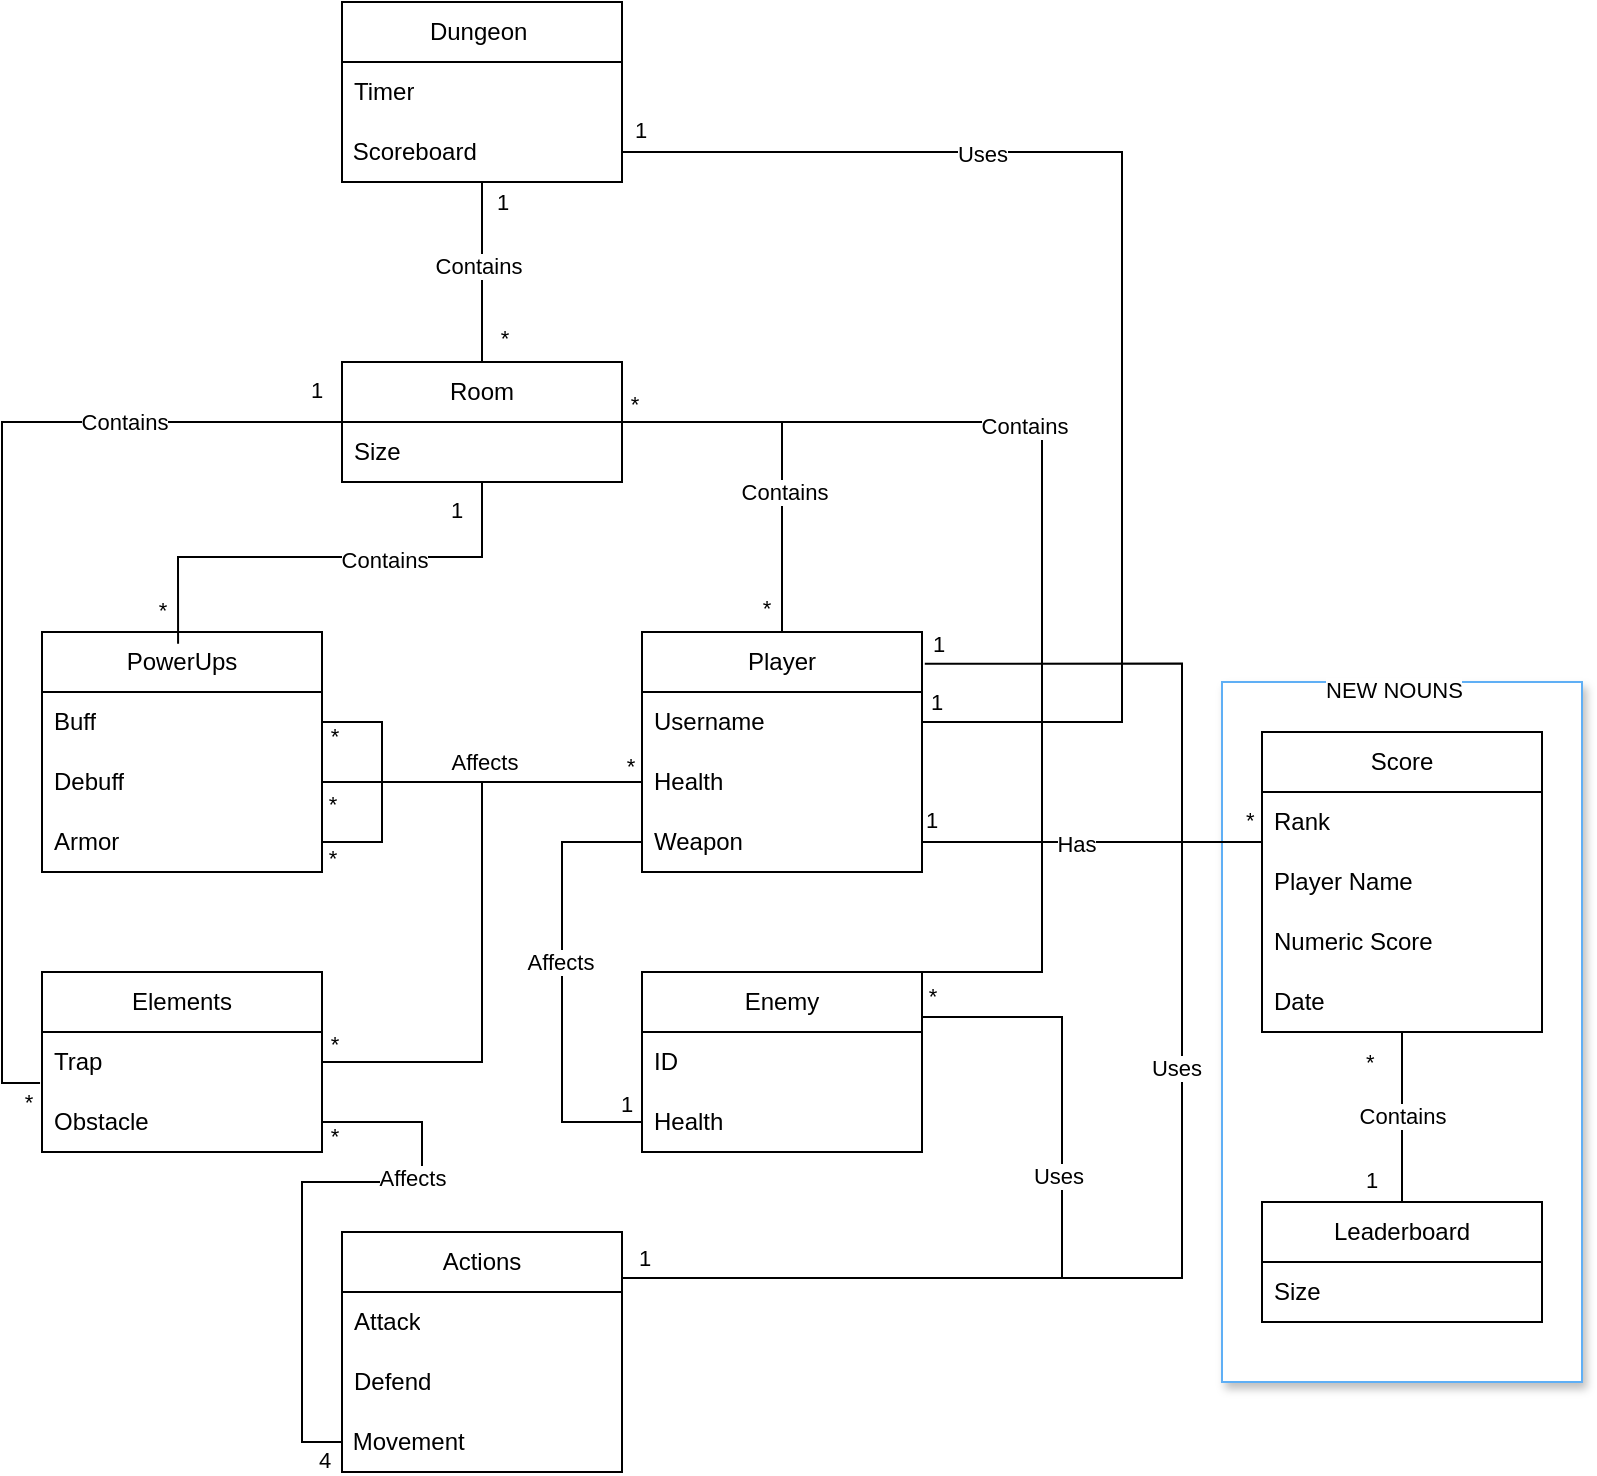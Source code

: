 <mxfile version="22.0.4" type="device">
  <diagram name="Page-1" id="lQlYbR2WJlWnqfMcDZ8_">
    <mxGraphModel dx="1395" dy="625" grid="1" gridSize="10" guides="1" tooltips="1" connect="1" arrows="1" fold="1" page="1" pageScale="1" pageWidth="850" pageHeight="1100" math="0" shadow="0">
      <root>
        <mxCell id="0" />
        <mxCell id="1" parent="0" />
        <mxCell id="EvFX-ijOTL65VQPFfVUt-34" value="" style="rounded=0;whiteSpace=wrap;html=1;strokeColor=#5FAFF5;shadow=1;" vertex="1" parent="1">
          <mxGeometry x="630" y="360" width="180" height="350" as="geometry" />
        </mxCell>
        <mxCell id="Wj2wznXxhetb8olXi2RA-45" value="Player" style="swimlane;fontStyle=0;childLayout=stackLayout;horizontal=1;startSize=30;horizontalStack=0;resizeParent=1;resizeParentMax=0;resizeLast=0;collapsible=1;marginBottom=0;whiteSpace=wrap;html=1;" parent="1" vertex="1">
          <mxGeometry x="340" y="335" width="140" height="120" as="geometry" />
        </mxCell>
        <mxCell id="Wj2wznXxhetb8olXi2RA-46" value="Username" style="text;strokeColor=none;fillColor=none;align=left;verticalAlign=middle;spacingLeft=4;spacingRight=4;overflow=hidden;points=[[0,0.5],[1,0.5]];portConstraint=eastwest;rotatable=0;whiteSpace=wrap;html=1;" parent="Wj2wznXxhetb8olXi2RA-45" vertex="1">
          <mxGeometry y="30" width="140" height="30" as="geometry" />
        </mxCell>
        <mxCell id="Wj2wznXxhetb8olXi2RA-47" value="Health" style="text;strokeColor=none;fillColor=none;align=left;verticalAlign=middle;spacingLeft=4;spacingRight=4;overflow=hidden;points=[[0,0.5],[1,0.5]];portConstraint=eastwest;rotatable=0;whiteSpace=wrap;html=1;" parent="Wj2wznXxhetb8olXi2RA-45" vertex="1">
          <mxGeometry y="60" width="140" height="30" as="geometry" />
        </mxCell>
        <mxCell id="Wj2wznXxhetb8olXi2RA-48" value="Weapon" style="text;strokeColor=none;fillColor=none;align=left;verticalAlign=middle;spacingLeft=4;spacingRight=4;overflow=hidden;points=[[0,0.5],[1,0.5]];portConstraint=eastwest;rotatable=0;whiteSpace=wrap;html=1;" parent="Wj2wznXxhetb8olXi2RA-45" vertex="1">
          <mxGeometry y="90" width="140" height="30" as="geometry" />
        </mxCell>
        <mxCell id="Wj2wznXxhetb8olXi2RA-103" style="edgeStyle=orthogonalEdgeStyle;rounded=0;orthogonalLoop=1;jettySize=auto;html=1;exitX=1;exitY=0.25;exitDx=0;exitDy=0;entryX=1;entryY=0.25;entryDx=0;entryDy=0;endArrow=none;endFill=0;" parent="1" source="Wj2wznXxhetb8olXi2RA-57" target="Wj2wznXxhetb8olXi2RA-89" edge="1">
          <mxGeometry relative="1" as="geometry">
            <Array as="points">
              <mxPoint x="550" y="528" />
              <mxPoint x="550" y="658" />
            </Array>
          </mxGeometry>
        </mxCell>
        <mxCell id="Wj2wznXxhetb8olXi2RA-104" value="Uses" style="edgeLabel;html=1;align=center;verticalAlign=middle;resizable=0;points=[];" parent="Wj2wznXxhetb8olXi2RA-103" vertex="1" connectable="0">
          <mxGeometry x="-0.302" y="-2" relative="1" as="geometry">
            <mxPoint as="offset" />
          </mxGeometry>
        </mxCell>
        <mxCell id="Wj2wznXxhetb8olXi2RA-57" value="Enemy" style="swimlane;fontStyle=0;childLayout=stackLayout;horizontal=1;startSize=30;horizontalStack=0;resizeParent=1;resizeParentMax=0;resizeLast=0;collapsible=1;marginBottom=0;whiteSpace=wrap;html=1;" parent="1" vertex="1">
          <mxGeometry x="340" y="505" width="140" height="90" as="geometry" />
        </mxCell>
        <mxCell id="Wj2wznXxhetb8olXi2RA-58" value="ID" style="text;strokeColor=none;fillColor=none;align=left;verticalAlign=middle;spacingLeft=4;spacingRight=4;overflow=hidden;points=[[0,0.5],[1,0.5]];portConstraint=eastwest;rotatable=0;whiteSpace=wrap;html=1;" parent="Wj2wznXxhetb8olXi2RA-57" vertex="1">
          <mxGeometry y="30" width="140" height="30" as="geometry" />
        </mxCell>
        <mxCell id="Wj2wznXxhetb8olXi2RA-59" value="Health" style="text;strokeColor=none;fillColor=none;align=left;verticalAlign=middle;spacingLeft=4;spacingRight=4;overflow=hidden;points=[[0,0.5],[1,0.5]];portConstraint=eastwest;rotatable=0;whiteSpace=wrap;html=1;" parent="Wj2wznXxhetb8olXi2RA-57" vertex="1">
          <mxGeometry y="60" width="140" height="30" as="geometry" />
        </mxCell>
        <mxCell id="Wj2wznXxhetb8olXi2RA-61" value="PowerUps" style="swimlane;fontStyle=0;childLayout=stackLayout;horizontal=1;startSize=30;horizontalStack=0;resizeParent=1;resizeParentMax=0;resizeLast=0;collapsible=1;marginBottom=0;whiteSpace=wrap;html=1;" parent="1" vertex="1">
          <mxGeometry x="40" y="335" width="140" height="120" as="geometry" />
        </mxCell>
        <mxCell id="Wj2wznXxhetb8olXi2RA-62" value="Buff" style="text;strokeColor=none;fillColor=none;align=left;verticalAlign=middle;spacingLeft=4;spacingRight=4;overflow=hidden;points=[[0,0.5],[1,0.5]];portConstraint=eastwest;rotatable=0;whiteSpace=wrap;html=1;" parent="Wj2wznXxhetb8olXi2RA-61" vertex="1">
          <mxGeometry y="30" width="140" height="30" as="geometry" />
        </mxCell>
        <mxCell id="Wj2wznXxhetb8olXi2RA-63" value="Debuff" style="text;strokeColor=none;fillColor=none;align=left;verticalAlign=middle;spacingLeft=4;spacingRight=4;overflow=hidden;points=[[0,0.5],[1,0.5]];portConstraint=eastwest;rotatable=0;whiteSpace=wrap;html=1;" parent="Wj2wznXxhetb8olXi2RA-61" vertex="1">
          <mxGeometry y="60" width="140" height="30" as="geometry" />
        </mxCell>
        <mxCell id="Wj2wznXxhetb8olXi2RA-64" value="Armor" style="text;strokeColor=none;fillColor=none;align=left;verticalAlign=middle;spacingLeft=4;spacingRight=4;overflow=hidden;points=[[0,0.5],[1,0.5]];portConstraint=eastwest;rotatable=0;whiteSpace=wrap;html=1;" parent="Wj2wznXxhetb8olXi2RA-61" vertex="1">
          <mxGeometry y="90" width="140" height="30" as="geometry" />
        </mxCell>
        <mxCell id="Wj2wznXxhetb8olXi2RA-65" value="Elements" style="swimlane;fontStyle=0;childLayout=stackLayout;horizontal=1;startSize=30;horizontalStack=0;resizeParent=1;resizeParentMax=0;resizeLast=0;collapsible=1;marginBottom=0;whiteSpace=wrap;html=1;" parent="1" vertex="1">
          <mxGeometry x="40" y="505" width="140" height="90" as="geometry" />
        </mxCell>
        <mxCell id="Wj2wznXxhetb8olXi2RA-66" value="Trap" style="text;strokeColor=none;fillColor=none;align=left;verticalAlign=middle;spacingLeft=4;spacingRight=4;overflow=hidden;points=[[0,0.5],[1,0.5]];portConstraint=eastwest;rotatable=0;whiteSpace=wrap;html=1;" parent="Wj2wznXxhetb8olXi2RA-65" vertex="1">
          <mxGeometry y="30" width="140" height="30" as="geometry" />
        </mxCell>
        <mxCell id="Wj2wznXxhetb8olXi2RA-67" value="Obstacle" style="text;strokeColor=none;fillColor=none;align=left;verticalAlign=middle;spacingLeft=4;spacingRight=4;overflow=hidden;points=[[0,0.5],[1,0.5]];portConstraint=eastwest;rotatable=0;whiteSpace=wrap;html=1;" parent="Wj2wznXxhetb8olXi2RA-65" vertex="1">
          <mxGeometry y="60" width="140" height="30" as="geometry" />
        </mxCell>
        <mxCell id="Wj2wznXxhetb8olXi2RA-73" style="edgeStyle=orthogonalEdgeStyle;rounded=0;orthogonalLoop=1;jettySize=auto;html=1;entryX=0.486;entryY=0.049;entryDx=0;entryDy=0;entryPerimeter=0;exitX=0.5;exitY=1;exitDx=0;exitDy=0;endArrow=none;endFill=0;" parent="1" source="Wj2wznXxhetb8olXi2RA-69" target="Wj2wznXxhetb8olXi2RA-61" edge="1">
          <mxGeometry relative="1" as="geometry" />
        </mxCell>
        <mxCell id="Wj2wznXxhetb8olXi2RA-74" value="Contains" style="edgeLabel;html=1;align=center;verticalAlign=middle;resizable=0;points=[];" parent="Wj2wznXxhetb8olXi2RA-73" vertex="1" connectable="0">
          <mxGeometry x="-0.254" y="1" relative="1" as="geometry">
            <mxPoint as="offset" />
          </mxGeometry>
        </mxCell>
        <mxCell id="Wj2wznXxhetb8olXi2RA-75" style="edgeStyle=orthogonalEdgeStyle;rounded=0;orthogonalLoop=1;jettySize=auto;html=1;entryX=-0.007;entryY=-0.15;entryDx=0;entryDy=0;entryPerimeter=0;endArrow=none;endFill=0;" parent="1" source="Wj2wznXxhetb8olXi2RA-69" target="Wj2wznXxhetb8olXi2RA-67" edge="1">
          <mxGeometry relative="1" as="geometry">
            <Array as="points">
              <mxPoint x="20" y="230" />
              <mxPoint x="20" y="561" />
            </Array>
          </mxGeometry>
        </mxCell>
        <mxCell id="Wj2wznXxhetb8olXi2RA-76" value="Contains" style="edgeLabel;html=1;align=center;verticalAlign=middle;resizable=0;points=[];" parent="Wj2wznXxhetb8olXi2RA-75" vertex="1" connectable="0">
          <mxGeometry x="-0.722" y="2" relative="1" as="geometry">
            <mxPoint x="-37" y="-2" as="offset" />
          </mxGeometry>
        </mxCell>
        <mxCell id="Wj2wznXxhetb8olXi2RA-77" style="edgeStyle=orthogonalEdgeStyle;rounded=0;orthogonalLoop=1;jettySize=auto;html=1;entryX=0.5;entryY=0;entryDx=0;entryDy=0;endArrow=none;endFill=0;" parent="1" source="Wj2wznXxhetb8olXi2RA-69" target="Wj2wznXxhetb8olXi2RA-45" edge="1">
          <mxGeometry relative="1" as="geometry" />
        </mxCell>
        <mxCell id="Wj2wznXxhetb8olXi2RA-78" value="Contains" style="edgeLabel;html=1;align=center;verticalAlign=middle;resizable=0;points=[];" parent="Wj2wznXxhetb8olXi2RA-77" vertex="1" connectable="0">
          <mxGeometry x="-0.485" y="2" relative="1" as="geometry">
            <mxPoint x="33" y="37" as="offset" />
          </mxGeometry>
        </mxCell>
        <mxCell id="Wj2wznXxhetb8olXi2RA-79" style="edgeStyle=orthogonalEdgeStyle;rounded=0;orthogonalLoop=1;jettySize=auto;html=1;entryX=1;entryY=0;entryDx=0;entryDy=0;endArrow=none;endFill=0;" parent="1" source="Wj2wznXxhetb8olXi2RA-69" target="Wj2wznXxhetb8olXi2RA-57" edge="1">
          <mxGeometry relative="1" as="geometry">
            <Array as="points">
              <mxPoint x="540" y="230" />
              <mxPoint x="540" y="505" />
            </Array>
          </mxGeometry>
        </mxCell>
        <mxCell id="Wj2wznXxhetb8olXi2RA-80" value="Contains" style="edgeLabel;html=1;align=center;verticalAlign=middle;resizable=0;points=[];" parent="Wj2wznXxhetb8olXi2RA-79" vertex="1" connectable="0">
          <mxGeometry x="-0.265" y="-2" relative="1" as="geometry">
            <mxPoint as="offset" />
          </mxGeometry>
        </mxCell>
        <mxCell id="Wj2wznXxhetb8olXi2RA-69" value="Room" style="swimlane;fontStyle=0;childLayout=stackLayout;horizontal=1;startSize=30;horizontalStack=0;resizeParent=1;resizeParentMax=0;resizeLast=0;collapsible=1;marginBottom=0;whiteSpace=wrap;html=1;" parent="1" vertex="1">
          <mxGeometry x="190" y="200" width="140" height="60" as="geometry" />
        </mxCell>
        <mxCell id="Wj2wznXxhetb8olXi2RA-81" value="Size" style="text;strokeColor=none;fillColor=none;align=left;verticalAlign=middle;spacingLeft=4;spacingRight=4;overflow=hidden;points=[[0,0.5],[1,0.5]];portConstraint=eastwest;rotatable=0;whiteSpace=wrap;html=1;" parent="Wj2wznXxhetb8olXi2RA-69" vertex="1">
          <mxGeometry y="30" width="140" height="30" as="geometry" />
        </mxCell>
        <mxCell id="Wj2wznXxhetb8olXi2RA-82" style="edgeStyle=orthogonalEdgeStyle;rounded=0;orthogonalLoop=1;jettySize=auto;html=1;entryX=0;entryY=0.5;entryDx=0;entryDy=0;endArrow=none;endFill=0;" parent="1" source="Wj2wznXxhetb8olXi2RA-62" target="Wj2wznXxhetb8olXi2RA-47" edge="1">
          <mxGeometry relative="1" as="geometry">
            <Array as="points">
              <mxPoint x="210" y="380" />
              <mxPoint x="210" y="410" />
            </Array>
          </mxGeometry>
        </mxCell>
        <mxCell id="Wj2wznXxhetb8olXi2RA-83" style="edgeStyle=orthogonalEdgeStyle;rounded=0;orthogonalLoop=1;jettySize=auto;html=1;entryX=0;entryY=0.5;entryDx=0;entryDy=0;endArrow=none;endFill=0;" parent="1" source="Wj2wznXxhetb8olXi2RA-63" target="Wj2wznXxhetb8olXi2RA-47" edge="1">
          <mxGeometry relative="1" as="geometry" />
        </mxCell>
        <mxCell id="Wj2wznXxhetb8olXi2RA-84" style="edgeStyle=orthogonalEdgeStyle;rounded=0;orthogonalLoop=1;jettySize=auto;html=1;entryX=0;entryY=0.5;entryDx=0;entryDy=0;endArrow=none;endFill=0;" parent="1" source="Wj2wznXxhetb8olXi2RA-64" target="Wj2wznXxhetb8olXi2RA-47" edge="1">
          <mxGeometry relative="1" as="geometry">
            <Array as="points">
              <mxPoint x="210" y="440" />
              <mxPoint x="210" y="410" />
            </Array>
          </mxGeometry>
        </mxCell>
        <mxCell id="Wj2wznXxhetb8olXi2RA-85" value="Affects" style="edgeLabel;html=1;align=center;verticalAlign=middle;resizable=0;points=[];" parent="Wj2wznXxhetb8olXi2RA-84" vertex="1" connectable="0">
          <mxGeometry x="-0.154" y="6" relative="1" as="geometry">
            <mxPoint x="30" y="-4" as="offset" />
          </mxGeometry>
        </mxCell>
        <mxCell id="Wj2wznXxhetb8olXi2RA-88" style="edgeStyle=orthogonalEdgeStyle;rounded=0;orthogonalLoop=1;jettySize=auto;html=1;entryX=0;entryY=0.5;entryDx=0;entryDy=0;endArrow=none;endFill=0;" parent="1" source="Wj2wznXxhetb8olXi2RA-66" target="Wj2wznXxhetb8olXi2RA-47" edge="1">
          <mxGeometry relative="1" as="geometry" />
        </mxCell>
        <mxCell id="Wj2wznXxhetb8olXi2RA-89" value="Actions" style="swimlane;fontStyle=0;childLayout=stackLayout;horizontal=1;startSize=30;horizontalStack=0;resizeParent=1;resizeParentMax=0;resizeLast=0;collapsible=1;marginBottom=0;whiteSpace=wrap;html=1;" parent="1" vertex="1">
          <mxGeometry x="190" y="635" width="140" height="120" as="geometry" />
        </mxCell>
        <mxCell id="Wj2wznXxhetb8olXi2RA-90" value="Attack" style="text;strokeColor=none;fillColor=none;align=left;verticalAlign=middle;spacingLeft=4;spacingRight=4;overflow=hidden;points=[[0,0.5],[1,0.5]];portConstraint=eastwest;rotatable=0;whiteSpace=wrap;html=1;" parent="Wj2wznXxhetb8olXi2RA-89" vertex="1">
          <mxGeometry y="30" width="140" height="30" as="geometry" />
        </mxCell>
        <mxCell id="Wj2wznXxhetb8olXi2RA-91" value="Defend" style="text;strokeColor=none;fillColor=none;align=left;verticalAlign=middle;spacingLeft=4;spacingRight=4;overflow=hidden;points=[[0,0.5],[1,0.5]];portConstraint=eastwest;rotatable=0;whiteSpace=wrap;html=1;" parent="Wj2wznXxhetb8olXi2RA-89" vertex="1">
          <mxGeometry y="60" width="140" height="30" as="geometry" />
        </mxCell>
        <mxCell id="Wj2wznXxhetb8olXi2RA-106" value="&amp;nbsp;Movement" style="text;html=1;strokeColor=none;fillColor=none;align=left;verticalAlign=middle;whiteSpace=wrap;rounded=0;" parent="Wj2wznXxhetb8olXi2RA-89" vertex="1">
          <mxGeometry y="90" width="140" height="30" as="geometry" />
        </mxCell>
        <mxCell id="Wj2wznXxhetb8olXi2RA-94" style="edgeStyle=orthogonalEdgeStyle;rounded=0;orthogonalLoop=1;jettySize=auto;html=1;entryX=0.5;entryY=0;entryDx=0;entryDy=0;endArrow=none;endFill=0;" parent="1" source="Wj2wznXxhetb8olXi2RA-92" target="Wj2wznXxhetb8olXi2RA-69" edge="1">
          <mxGeometry relative="1" as="geometry" />
        </mxCell>
        <mxCell id="Wj2wznXxhetb8olXi2RA-95" value="Text" style="edgeLabel;html=1;align=center;verticalAlign=middle;resizable=0;points=[];" parent="Wj2wznXxhetb8olXi2RA-94" vertex="1" connectable="0">
          <mxGeometry x="-0.074" y="-4" relative="1" as="geometry">
            <mxPoint as="offset" />
          </mxGeometry>
        </mxCell>
        <mxCell id="Wj2wznXxhetb8olXi2RA-96" value="Contains" style="edgeLabel;html=1;align=center;verticalAlign=middle;resizable=0;points=[];" parent="Wj2wznXxhetb8olXi2RA-94" vertex="1" connectable="0">
          <mxGeometry x="-0.074" y="-2" relative="1" as="geometry">
            <mxPoint as="offset" />
          </mxGeometry>
        </mxCell>
        <mxCell id="Wj2wznXxhetb8olXi2RA-113" value="1" style="edgeLabel;html=1;align=center;verticalAlign=middle;resizable=0;points=[];" parent="Wj2wznXxhetb8olXi2RA-94" vertex="1" connectable="0">
          <mxGeometry x="-0.773" relative="1" as="geometry">
            <mxPoint x="10" as="offset" />
          </mxGeometry>
        </mxCell>
        <mxCell id="Wj2wznXxhetb8olXi2RA-92" value="Dungeon&amp;nbsp;" style="swimlane;fontStyle=0;childLayout=stackLayout;horizontal=1;startSize=30;horizontalStack=0;resizeParent=1;resizeParentMax=0;resizeLast=0;collapsible=1;marginBottom=0;whiteSpace=wrap;html=1;" parent="1" vertex="1">
          <mxGeometry x="190" y="20" width="140" height="90" as="geometry">
            <mxRectangle x="190" y="20" width="90" height="30" as="alternateBounds" />
          </mxGeometry>
        </mxCell>
        <mxCell id="Wj2wznXxhetb8olXi2RA-93" value="Timer" style="text;strokeColor=none;fillColor=none;align=left;verticalAlign=middle;spacingLeft=4;spacingRight=4;overflow=hidden;points=[[0,0.5],[1,0.5]];portConstraint=eastwest;rotatable=0;whiteSpace=wrap;html=1;" parent="Wj2wznXxhetb8olXi2RA-92" vertex="1">
          <mxGeometry y="30" width="140" height="30" as="geometry" />
        </mxCell>
        <mxCell id="Wj2wznXxhetb8olXi2RA-109" value="&amp;nbsp;Scoreboard" style="text;html=1;strokeColor=none;fillColor=none;align=left;verticalAlign=middle;whiteSpace=wrap;rounded=0;" parent="Wj2wznXxhetb8olXi2RA-92" vertex="1">
          <mxGeometry y="60" width="140" height="30" as="geometry" />
        </mxCell>
        <mxCell id="Wj2wznXxhetb8olXi2RA-97" style="edgeStyle=orthogonalEdgeStyle;rounded=0;orthogonalLoop=1;jettySize=auto;html=1;entryX=0;entryY=0.5;entryDx=0;entryDy=0;endArrow=none;endFill=0;" parent="1" source="Wj2wznXxhetb8olXi2RA-48" target="Wj2wznXxhetb8olXi2RA-59" edge="1">
          <mxGeometry relative="1" as="geometry">
            <Array as="points">
              <mxPoint x="300" y="440" />
              <mxPoint x="300" y="580" />
            </Array>
          </mxGeometry>
        </mxCell>
        <mxCell id="Wj2wznXxhetb8olXi2RA-98" value="Affects" style="edgeLabel;html=1;align=center;verticalAlign=middle;resizable=0;points=[];" parent="Wj2wznXxhetb8olXi2RA-97" vertex="1" connectable="0">
          <mxGeometry x="-0.275" y="-1" relative="1" as="geometry">
            <mxPoint y="20" as="offset" />
          </mxGeometry>
        </mxCell>
        <mxCell id="Wj2wznXxhetb8olXi2RA-101" style="edgeStyle=orthogonalEdgeStyle;rounded=0;orthogonalLoop=1;jettySize=auto;html=1;entryX=1;entryY=0.25;entryDx=0;entryDy=0;endArrow=none;endFill=0;exitX=1.01;exitY=0.132;exitDx=0;exitDy=0;exitPerimeter=0;" parent="1" source="Wj2wznXxhetb8olXi2RA-45" target="Wj2wznXxhetb8olXi2RA-89" edge="1">
          <mxGeometry relative="1" as="geometry">
            <Array as="points">
              <mxPoint x="610" y="351" />
              <mxPoint x="610" y="658" />
            </Array>
          </mxGeometry>
        </mxCell>
        <mxCell id="Wj2wznXxhetb8olXi2RA-102" value="Uses" style="edgeLabel;html=1;align=center;verticalAlign=middle;resizable=0;points=[];" parent="Wj2wznXxhetb8olXi2RA-101" vertex="1" connectable="0">
          <mxGeometry x="-0.085" y="-3" relative="1" as="geometry">
            <mxPoint as="offset" />
          </mxGeometry>
        </mxCell>
        <mxCell id="Wj2wznXxhetb8olXi2RA-107" style="edgeStyle=orthogonalEdgeStyle;rounded=0;orthogonalLoop=1;jettySize=auto;html=1;entryX=0;entryY=0.5;entryDx=0;entryDy=0;endArrow=none;endFill=0;" parent="1" source="Wj2wznXxhetb8olXi2RA-67" target="Wj2wznXxhetb8olXi2RA-106" edge="1">
          <mxGeometry relative="1" as="geometry">
            <Array as="points">
              <mxPoint x="230" y="580" />
              <mxPoint x="230" y="610" />
              <mxPoint x="170" y="610" />
              <mxPoint x="170" y="740" />
            </Array>
          </mxGeometry>
        </mxCell>
        <mxCell id="Wj2wznXxhetb8olXi2RA-108" value="Affects" style="edgeLabel;html=1;align=center;verticalAlign=middle;resizable=0;points=[];" parent="Wj2wznXxhetb8olXi2RA-107" vertex="1" connectable="0">
          <mxGeometry x="-0.415" y="-2" relative="1" as="geometry">
            <mxPoint as="offset" />
          </mxGeometry>
        </mxCell>
        <mxCell id="Wj2wznXxhetb8olXi2RA-110" style="edgeStyle=orthogonalEdgeStyle;rounded=0;orthogonalLoop=1;jettySize=auto;html=1;entryX=1;entryY=0.5;entryDx=0;entryDy=0;endArrow=none;endFill=0;" parent="1" source="Wj2wznXxhetb8olXi2RA-46" target="Wj2wznXxhetb8olXi2RA-109" edge="1">
          <mxGeometry relative="1" as="geometry">
            <Array as="points">
              <mxPoint x="580" y="380" />
              <mxPoint x="580" y="95" />
            </Array>
          </mxGeometry>
        </mxCell>
        <mxCell id="Wj2wznXxhetb8olXi2RA-111" value="Uses" style="edgeLabel;html=1;align=center;verticalAlign=middle;resizable=0;points=[];" parent="Wj2wznXxhetb8olXi2RA-110" vertex="1" connectable="0">
          <mxGeometry x="0.202" y="3" relative="1" as="geometry">
            <mxPoint x="-67" y="-3" as="offset" />
          </mxGeometry>
        </mxCell>
        <mxCell id="Wj2wznXxhetb8olXi2RA-114" value="*" style="edgeLabel;html=1;align=center;verticalAlign=middle;resizable=0;points=[];" parent="1" vertex="1" connectable="0">
          <mxGeometry x="270" y="189.996" as="geometry">
            <mxPoint x="1" y="-2" as="offset" />
          </mxGeometry>
        </mxCell>
        <mxCell id="Wj2wznXxhetb8olXi2RA-115" value="*" style="edgeLabel;html=1;align=center;verticalAlign=middle;resizable=0;points=[];" parent="1" vertex="1" connectable="0">
          <mxGeometry x="99" y="325.996" as="geometry">
            <mxPoint x="1" y="-2" as="offset" />
          </mxGeometry>
        </mxCell>
        <mxCell id="Wj2wznXxhetb8olXi2RA-117" value="1" style="edgeLabel;html=1;align=center;verticalAlign=middle;resizable=0;points=[];" parent="1" vertex="1" connectable="0">
          <mxGeometry x="250" y="269.996" as="geometry">
            <mxPoint x="-3" y="4" as="offset" />
          </mxGeometry>
        </mxCell>
        <mxCell id="Wj2wznXxhetb8olXi2RA-118" value="*" style="edgeLabel;html=1;align=center;verticalAlign=middle;resizable=0;points=[];" parent="1" vertex="1" connectable="0">
          <mxGeometry x="401" y="324.996" as="geometry">
            <mxPoint x="1" y="-2" as="offset" />
          </mxGeometry>
        </mxCell>
        <mxCell id="Wj2wznXxhetb8olXi2RA-119" value="1" style="edgeLabel;html=1;align=center;verticalAlign=middle;resizable=0;points=[];" parent="1" vertex="1" connectable="0">
          <mxGeometry x="439" y="311.996" as="geometry">
            <mxPoint x="-100" y="-228" as="offset" />
          </mxGeometry>
        </mxCell>
        <mxCell id="932mg3N_QMxH53bZkFJK-1" value="*" style="edgeLabel;html=1;align=center;verticalAlign=middle;resizable=0;points=[];" parent="1" vertex="1" connectable="0">
          <mxGeometry x="32" y="571.996" as="geometry">
            <mxPoint x="1" y="-2" as="offset" />
          </mxGeometry>
        </mxCell>
        <mxCell id="932mg3N_QMxH53bZkFJK-2" value="1" style="edgeLabel;html=1;align=center;verticalAlign=middle;resizable=0;points=[];" parent="1" vertex="1" connectable="0">
          <mxGeometry x="180" y="209.996" as="geometry">
            <mxPoint x="-3" y="4" as="offset" />
          </mxGeometry>
        </mxCell>
        <mxCell id="932mg3N_QMxH53bZkFJK-4" value="1" style="edgeLabel;html=1;align=center;verticalAlign=middle;resizable=0;points=[];" parent="1" vertex="1" connectable="0">
          <mxGeometry x="260" y="279.996" as="geometry">
            <mxPoint x="227" y="90" as="offset" />
          </mxGeometry>
        </mxCell>
        <mxCell id="932mg3N_QMxH53bZkFJK-6" value="*" style="edgeLabel;html=1;align=center;verticalAlign=middle;resizable=0;points=[];" parent="1" vertex="1" connectable="0">
          <mxGeometry x="333" y="403.996" as="geometry">
            <mxPoint x="1" y="-2" as="offset" />
          </mxGeometry>
        </mxCell>
        <mxCell id="932mg3N_QMxH53bZkFJK-8" value="*" style="edgeLabel;html=1;align=center;verticalAlign=middle;resizable=0;points=[];" parent="1" vertex="1" connectable="0">
          <mxGeometry x="184" y="422.996" as="geometry">
            <mxPoint x="1" y="-2" as="offset" />
          </mxGeometry>
        </mxCell>
        <mxCell id="932mg3N_QMxH53bZkFJK-9" value="*" style="edgeLabel;html=1;align=center;verticalAlign=middle;resizable=0;points=[];" parent="1" vertex="1" connectable="0">
          <mxGeometry x="184" y="449.996" as="geometry">
            <mxPoint x="1" y="-2" as="offset" />
          </mxGeometry>
        </mxCell>
        <mxCell id="932mg3N_QMxH53bZkFJK-10" value="*" style="edgeLabel;html=1;align=center;verticalAlign=middle;resizable=0;points=[];" parent="1" vertex="1" connectable="0">
          <mxGeometry x="185" y="388.996" as="geometry">
            <mxPoint x="1" y="-2" as="offset" />
          </mxGeometry>
        </mxCell>
        <mxCell id="932mg3N_QMxH53bZkFJK-11" value="*" style="edgeLabel;html=1;align=center;verticalAlign=middle;resizable=0;points=[];" parent="1" vertex="1" connectable="0">
          <mxGeometry x="185" y="542.996" as="geometry">
            <mxPoint x="1" y="-2" as="offset" />
          </mxGeometry>
        </mxCell>
        <mxCell id="932mg3N_QMxH53bZkFJK-12" value="1" style="edgeLabel;html=1;align=center;verticalAlign=middle;resizable=0;points=[];" parent="1" vertex="1" connectable="0">
          <mxGeometry x="340" y="649.996" as="geometry">
            <mxPoint x="1" y="-2" as="offset" />
          </mxGeometry>
        </mxCell>
        <mxCell id="932mg3N_QMxH53bZkFJK-13" value="4" style="edgeLabel;html=1;align=center;verticalAlign=middle;resizable=0;points=[];" parent="1" vertex="1" connectable="0">
          <mxGeometry x="180" y="750.996" as="geometry">
            <mxPoint x="1" y="-2" as="offset" />
          </mxGeometry>
        </mxCell>
        <mxCell id="932mg3N_QMxH53bZkFJK-14" value="*" style="edgeLabel;html=1;align=center;verticalAlign=middle;resizable=0;points=[];" parent="1" vertex="1" connectable="0">
          <mxGeometry x="185" y="588.996" as="geometry">
            <mxPoint x="1" y="-2" as="offset" />
          </mxGeometry>
        </mxCell>
        <mxCell id="932mg3N_QMxH53bZkFJK-15" value="1" style="edgeLabel;html=1;align=center;verticalAlign=middle;resizable=0;points=[];" parent="1" vertex="1" connectable="0">
          <mxGeometry x="333" y="568.996" as="geometry">
            <mxPoint x="-1" y="2" as="offset" />
          </mxGeometry>
        </mxCell>
        <mxCell id="932mg3N_QMxH53bZkFJK-16" value="*" style="edgeLabel;html=1;align=center;verticalAlign=middle;resizable=0;points=[];" parent="1" vertex="1" connectable="0">
          <mxGeometry x="488" y="513.996" as="geometry">
            <mxPoint x="-3" y="3" as="offset" />
          </mxGeometry>
        </mxCell>
        <mxCell id="932mg3N_QMxH53bZkFJK-17" value="1" style="edgeLabel;html=1;align=center;verticalAlign=middle;resizable=0;points=[];" parent="1" vertex="1" connectable="0">
          <mxGeometry x="491" y="337.996" as="geometry">
            <mxPoint x="-3" y="3" as="offset" />
          </mxGeometry>
        </mxCell>
        <mxCell id="932mg3N_QMxH53bZkFJK-18" value="*" style="edgeLabel;html=1;align=center;verticalAlign=middle;resizable=0;points=[];" parent="1" vertex="1" connectable="0">
          <mxGeometry x="335" y="221.996" as="geometry">
            <mxPoint x="1" y="-1" as="offset" />
          </mxGeometry>
        </mxCell>
        <mxCell id="EvFX-ijOTL65VQPFfVUt-1" value="Score" style="swimlane;fontStyle=0;childLayout=stackLayout;horizontal=1;startSize=30;horizontalStack=0;resizeParent=1;resizeParentMax=0;resizeLast=0;collapsible=1;marginBottom=0;whiteSpace=wrap;html=1;" vertex="1" parent="1">
          <mxGeometry x="650" y="385" width="140" height="150" as="geometry" />
        </mxCell>
        <mxCell id="EvFX-ijOTL65VQPFfVUt-2" value="Rank" style="text;strokeColor=none;fillColor=none;align=left;verticalAlign=middle;spacingLeft=4;spacingRight=4;overflow=hidden;points=[[0,0.5],[1,0.5]];portConstraint=eastwest;rotatable=0;whiteSpace=wrap;html=1;" vertex="1" parent="EvFX-ijOTL65VQPFfVUt-1">
          <mxGeometry y="30" width="140" height="30" as="geometry" />
        </mxCell>
        <mxCell id="EvFX-ijOTL65VQPFfVUt-3" value="Player Name" style="text;strokeColor=none;fillColor=none;align=left;verticalAlign=middle;spacingLeft=4;spacingRight=4;overflow=hidden;points=[[0,0.5],[1,0.5]];portConstraint=eastwest;rotatable=0;whiteSpace=wrap;html=1;" vertex="1" parent="EvFX-ijOTL65VQPFfVUt-1">
          <mxGeometry y="60" width="140" height="30" as="geometry" />
        </mxCell>
        <mxCell id="EvFX-ijOTL65VQPFfVUt-4" value="Numeric Score" style="text;strokeColor=none;fillColor=none;align=left;verticalAlign=middle;spacingLeft=4;spacingRight=4;overflow=hidden;points=[[0,0.5],[1,0.5]];portConstraint=eastwest;rotatable=0;whiteSpace=wrap;html=1;" vertex="1" parent="EvFX-ijOTL65VQPFfVUt-1">
          <mxGeometry y="90" width="140" height="30" as="geometry" />
        </mxCell>
        <mxCell id="EvFX-ijOTL65VQPFfVUt-5" value="Date" style="text;strokeColor=none;fillColor=none;align=left;verticalAlign=middle;spacingLeft=4;spacingRight=4;overflow=hidden;points=[[0,0.5],[1,0.5]];portConstraint=eastwest;rotatable=0;whiteSpace=wrap;html=1;" vertex="1" parent="EvFX-ijOTL65VQPFfVUt-1">
          <mxGeometry y="120" width="140" height="30" as="geometry" />
        </mxCell>
        <mxCell id="EvFX-ijOTL65VQPFfVUt-6" value="Leaderboard" style="swimlane;fontStyle=0;childLayout=stackLayout;horizontal=1;startSize=30;horizontalStack=0;resizeParent=1;resizeParentMax=0;resizeLast=0;collapsible=1;marginBottom=0;whiteSpace=wrap;html=1;" vertex="1" parent="1">
          <mxGeometry x="650" y="620" width="140" height="60" as="geometry" />
        </mxCell>
        <mxCell id="EvFX-ijOTL65VQPFfVUt-7" value="Size" style="text;strokeColor=none;fillColor=none;align=left;verticalAlign=middle;spacingLeft=4;spacingRight=4;overflow=hidden;points=[[0,0.5],[1,0.5]];portConstraint=eastwest;rotatable=0;whiteSpace=wrap;html=1;" vertex="1" parent="EvFX-ijOTL65VQPFfVUt-6">
          <mxGeometry y="30" width="140" height="30" as="geometry" />
        </mxCell>
        <mxCell id="EvFX-ijOTL65VQPFfVUt-12" value="" style="endArrow=none;html=1;rounded=0;exitX=1;exitY=0.5;exitDx=0;exitDy=0;" edge="1" parent="1" source="Wj2wznXxhetb8olXi2RA-48">
          <mxGeometry width="50" height="50" relative="1" as="geometry">
            <mxPoint x="540" y="472" as="sourcePoint" />
            <mxPoint x="650" y="440" as="targetPoint" />
          </mxGeometry>
        </mxCell>
        <mxCell id="EvFX-ijOTL65VQPFfVUt-15" value="Has" style="edgeLabel;html=1;align=center;verticalAlign=middle;resizable=0;points=[];" vertex="1" connectable="0" parent="EvFX-ijOTL65VQPFfVUt-12">
          <mxGeometry x="-0.097" y="-1" relative="1" as="geometry">
            <mxPoint as="offset" />
          </mxGeometry>
        </mxCell>
        <mxCell id="EvFX-ijOTL65VQPFfVUt-14" value="&lt;span style=&quot;color: rgb(0, 0, 0); font-family: Helvetica; font-size: 11px; font-style: normal; font-variant-ligatures: normal; font-variant-caps: normal; font-weight: 400; letter-spacing: normal; orphans: 2; text-align: center; text-indent: 0px; text-transform: none; widows: 2; word-spacing: 0px; -webkit-text-stroke-width: 0px; background-color: rgb(255, 255, 255); text-decoration-thickness: initial; text-decoration-style: initial; text-decoration-color: initial; float: none; display: inline !important;&quot;&gt;1&lt;/span&gt;" style="text;whiteSpace=wrap;html=1;" vertex="1" parent="1">
          <mxGeometry x="480" y="415" width="40" height="40" as="geometry" />
        </mxCell>
        <mxCell id="EvFX-ijOTL65VQPFfVUt-16" value="&lt;span style=&quot;color: rgb(0, 0, 0); font-family: Helvetica; font-size: 11px; font-style: normal; font-variant-ligatures: normal; font-variant-caps: normal; font-weight: 400; letter-spacing: normal; orphans: 2; text-align: center; text-indent: 0px; text-transform: none; widows: 2; word-spacing: 0px; -webkit-text-stroke-width: 0px; background-color: rgb(255, 255, 255); text-decoration-thickness: initial; text-decoration-style: initial; text-decoration-color: initial; float: none; display: inline !important;&quot;&gt;*&lt;/span&gt;" style="text;whiteSpace=wrap;html=1;" vertex="1" parent="1">
          <mxGeometry x="640" y="415" width="10" height="40" as="geometry" />
        </mxCell>
        <mxCell id="EvFX-ijOTL65VQPFfVUt-20" value="" style="endArrow=none;html=1;rounded=0;exitX=0.5;exitY=0;exitDx=0;exitDy=0;" edge="1" parent="1" source="EvFX-ijOTL65VQPFfVUt-6">
          <mxGeometry width="50" height="50" relative="1" as="geometry">
            <mxPoint x="670" y="585" as="sourcePoint" />
            <mxPoint x="720" y="535" as="targetPoint" />
          </mxGeometry>
        </mxCell>
        <mxCell id="EvFX-ijOTL65VQPFfVUt-21" value="Contains" style="edgeLabel;html=1;align=center;verticalAlign=middle;resizable=0;points=[];" vertex="1" connectable="0" parent="EvFX-ijOTL65VQPFfVUt-20">
          <mxGeometry x="-0.307" relative="1" as="geometry">
            <mxPoint y="-14" as="offset" />
          </mxGeometry>
        </mxCell>
        <mxCell id="EvFX-ijOTL65VQPFfVUt-25" value="&lt;span style=&quot;color: rgb(0, 0, 0); font-family: Helvetica; font-size: 11px; font-style: normal; font-variant-ligatures: normal; font-variant-caps: normal; font-weight: 400; letter-spacing: normal; orphans: 2; text-align: center; text-indent: 0px; text-transform: none; widows: 2; word-spacing: 0px; -webkit-text-stroke-width: 0px; background-color: rgb(255, 255, 255); text-decoration-thickness: initial; text-decoration-style: initial; text-decoration-color: initial; float: none; display: inline !important;&quot;&gt;1&lt;/span&gt;" style="text;whiteSpace=wrap;html=1;" vertex="1" parent="1">
          <mxGeometry x="700" y="595" width="40" height="20" as="geometry" />
        </mxCell>
        <mxCell id="EvFX-ijOTL65VQPFfVUt-30" value="&lt;span style=&quot;color: rgb(0, 0, 0); font-family: Helvetica; font-size: 11px; font-style: normal; font-variant-ligatures: normal; font-variant-caps: normal; font-weight: 400; letter-spacing: normal; orphans: 2; text-align: center; text-indent: 0px; text-transform: none; widows: 2; word-spacing: 0px; -webkit-text-stroke-width: 0px; background-color: rgb(255, 255, 255); text-decoration-thickness: initial; text-decoration-style: initial; text-decoration-color: initial; float: none; display: inline !important;&quot;&gt;*&lt;/span&gt;" style="text;whiteSpace=wrap;html=1;" vertex="1" parent="1">
          <mxGeometry x="700" y="535.5" width="10" height="15" as="geometry" />
        </mxCell>
        <mxCell id="EvFX-ijOTL65VQPFfVUt-36" value="&lt;span style=&quot;color: rgb(0, 0, 0); font-family: Helvetica; font-size: 11px; font-style: normal; font-variant-ligatures: normal; font-variant-caps: normal; font-weight: 400; letter-spacing: normal; orphans: 2; text-align: center; text-indent: 0px; text-transform: none; widows: 2; word-spacing: 0px; -webkit-text-stroke-width: 0px; background-color: rgb(255, 255, 255); text-decoration-thickness: initial; text-decoration-style: initial; text-decoration-color: initial; float: none; display: inline !important;&quot;&gt;NEW NOUNS&lt;/span&gt;" style="text;whiteSpace=wrap;html=1;" vertex="1" parent="1">
          <mxGeometry x="680" y="350" width="80" height="18" as="geometry" />
        </mxCell>
      </root>
    </mxGraphModel>
  </diagram>
</mxfile>
